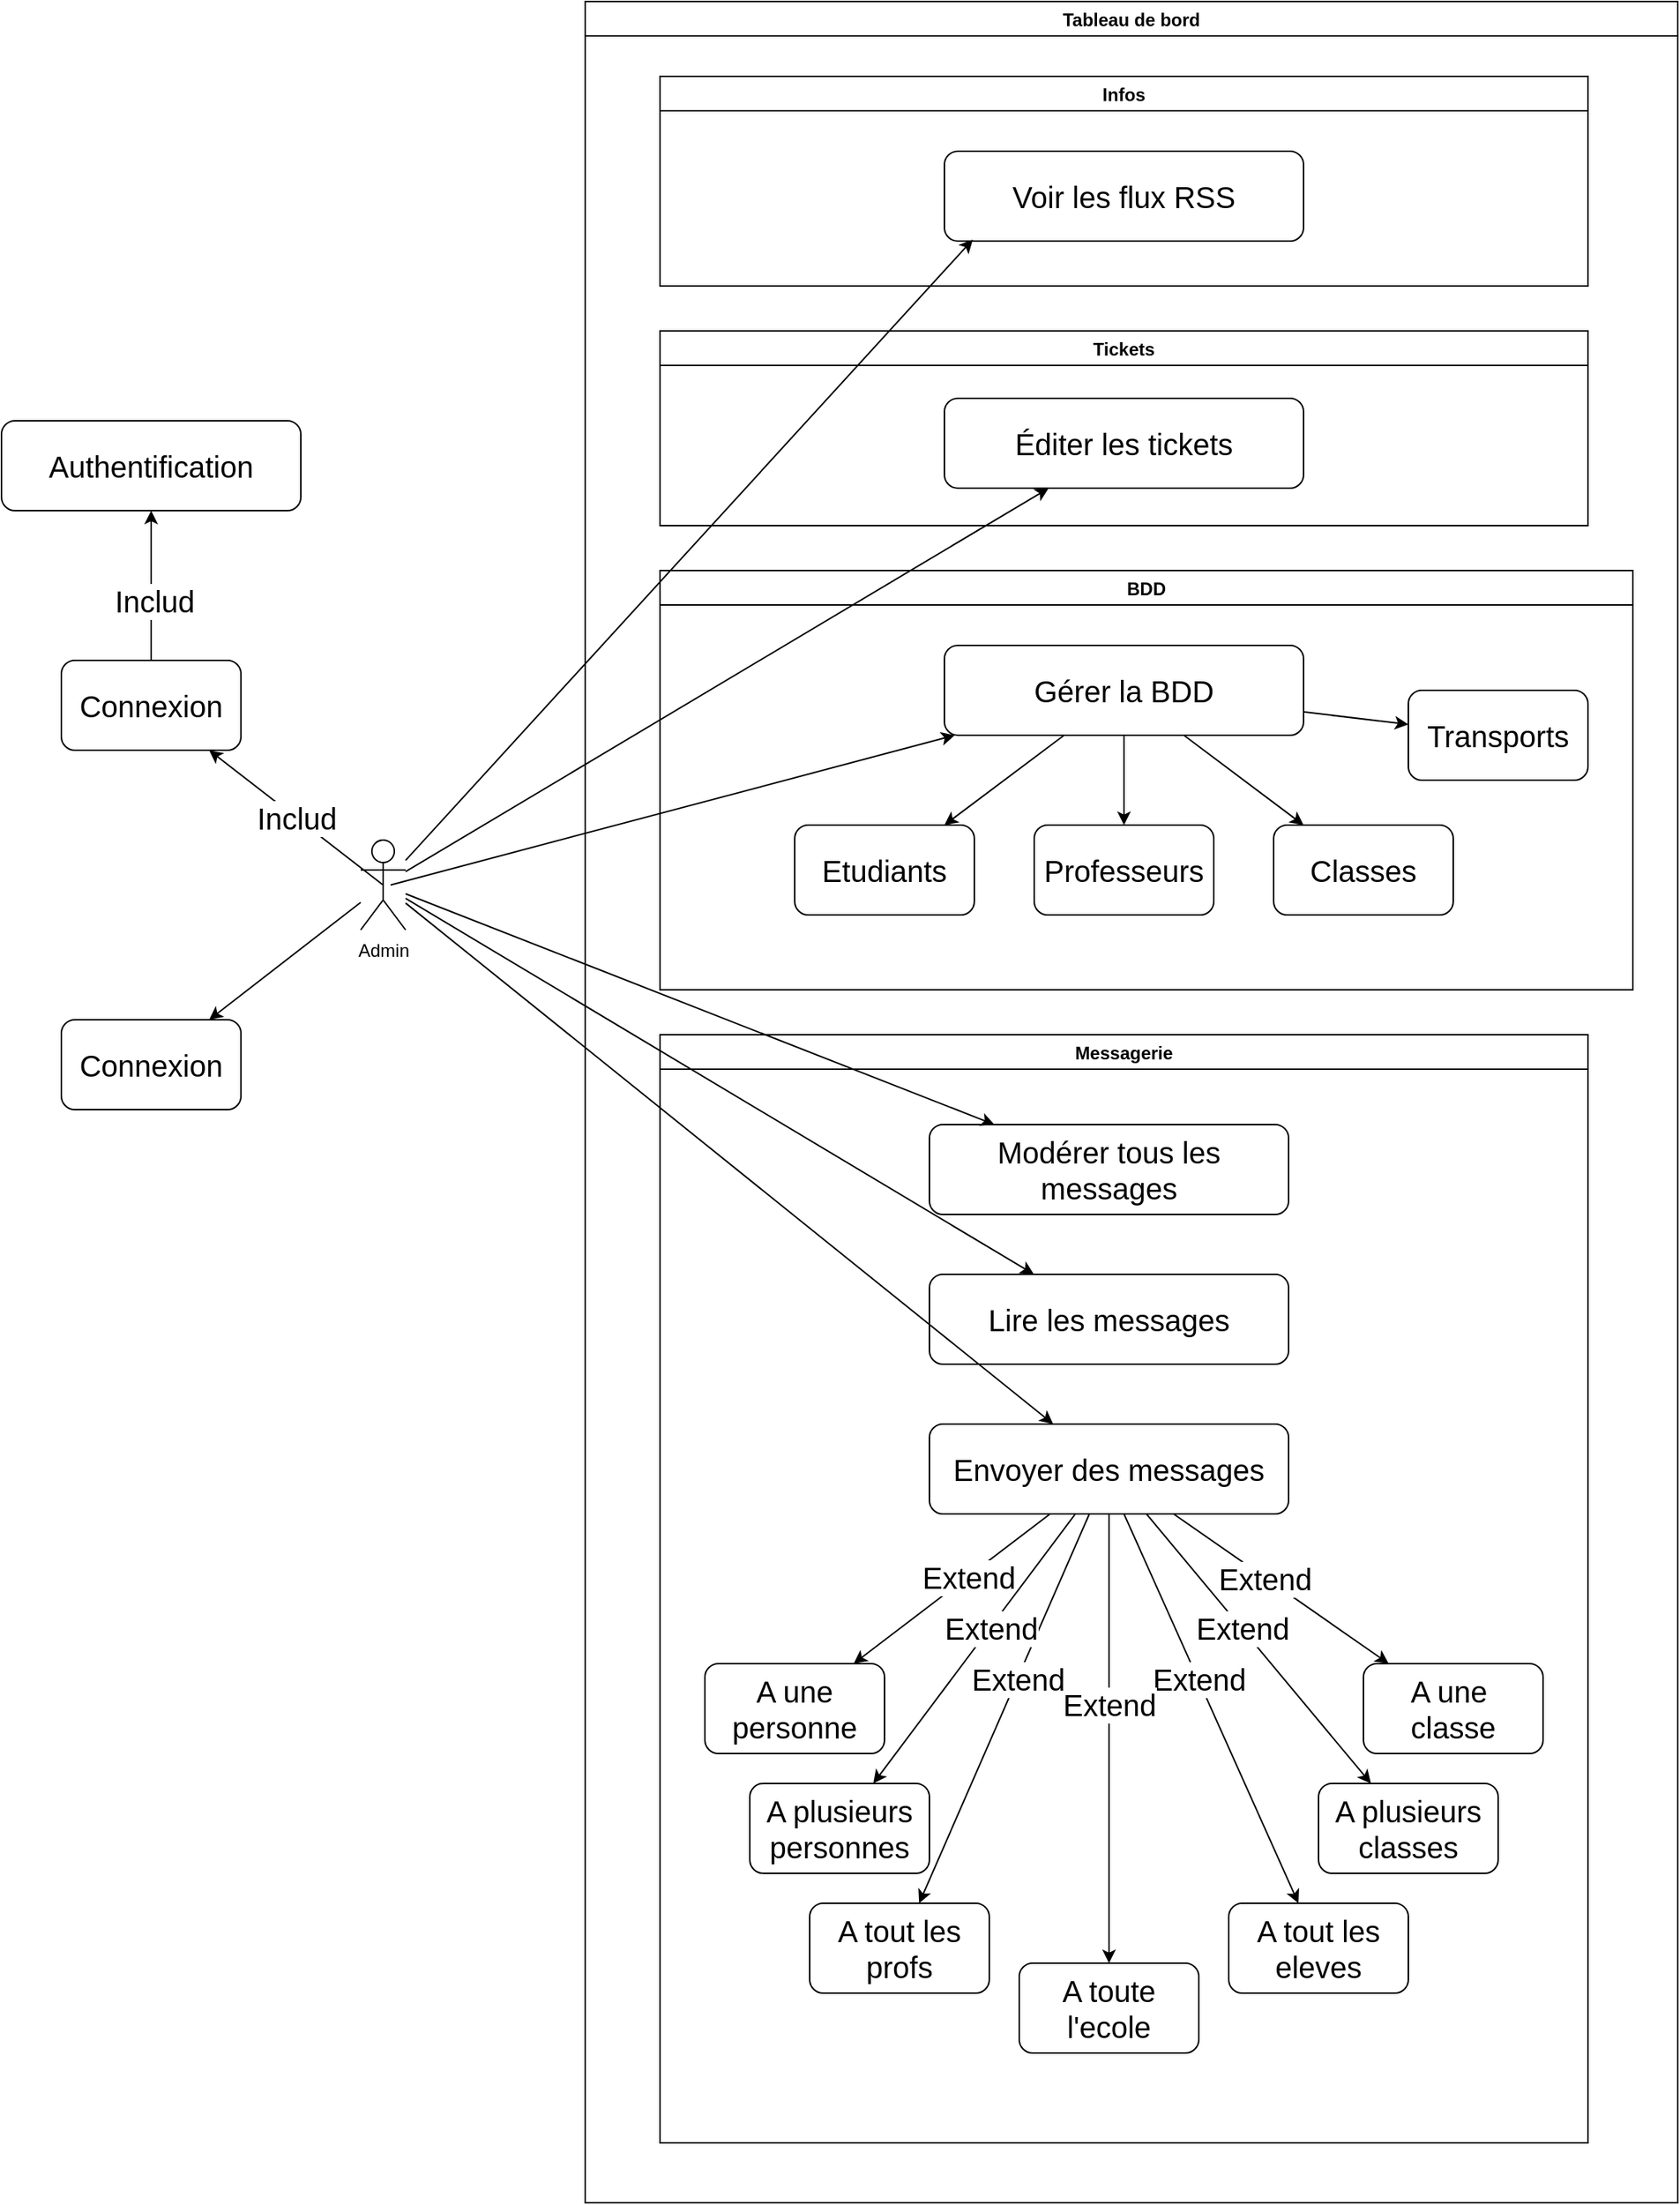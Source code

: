 <mxfile version="20.4.0" type="github">
  <diagram id="BXRtGHbMrKm54WQv6c_G" name="Page-1">
    <mxGraphModel dx="1298" dy="835" grid="1" gridSize="10" guides="1" tooltips="1" connect="1" arrows="1" fold="1" page="1" pageScale="1" pageWidth="827" pageHeight="1169" math="0" shadow="0">
      <root>
        <mxCell id="0" />
        <mxCell id="1" parent="0" />
        <mxCell id="t7ZpOgtnZrypAFFjjD7j-1" value="&lt;div&gt;Admin&lt;/div&gt;" style="shape=umlActor;verticalLabelPosition=bottom;verticalAlign=top;html=1;outlineConnect=0;" parent="1" vertex="1">
          <mxGeometry x="300" y="610" width="30" height="60" as="geometry" />
        </mxCell>
        <mxCell id="t7ZpOgtnZrypAFFjjD7j-8" value="" style="edgeStyle=orthogonalEdgeStyle;rounded=0;orthogonalLoop=1;jettySize=auto;html=1;fontSize=20;" parent="1" source="t7ZpOgtnZrypAFFjjD7j-5" target="t7ZpOgtnZrypAFFjjD7j-7" edge="1">
          <mxGeometry relative="1" as="geometry" />
        </mxCell>
        <mxCell id="t7ZpOgtnZrypAFFjjD7j-11" value="Includ" style="edgeLabel;html=1;align=center;verticalAlign=middle;resizable=0;points=[];fontSize=20;" parent="t7ZpOgtnZrypAFFjjD7j-8" vertex="1" connectable="0">
          <mxGeometry x="-0.2" y="-2" relative="1" as="geometry">
            <mxPoint as="offset" />
          </mxGeometry>
        </mxCell>
        <mxCell id="t7ZpOgtnZrypAFFjjD7j-5" value="&lt;div align=&quot;justify&quot;&gt;&lt;font style=&quot;font-size: 20px;&quot;&gt;Connexion&lt;/font&gt;&lt;/div&gt;" style="rounded=1;whiteSpace=wrap;html=1;fontSize=20;" parent="1" vertex="1">
          <mxGeometry x="100" y="490" width="120" height="60" as="geometry" />
        </mxCell>
        <mxCell id="t7ZpOgtnZrypAFFjjD7j-7" value="&lt;div align=&quot;justify&quot;&gt;Authentification&lt;/div&gt;" style="rounded=1;whiteSpace=wrap;html=1;fontSize=20;" parent="1" vertex="1">
          <mxGeometry x="60" y="330" width="200" height="60" as="geometry" />
        </mxCell>
        <mxCell id="t7ZpOgtnZrypAFFjjD7j-9" value="" style="endArrow=classic;html=1;rounded=0;fontSize=20;exitX=0.5;exitY=0.5;exitDx=0;exitDy=0;exitPerimeter=0;" parent="1" source="t7ZpOgtnZrypAFFjjD7j-1" target="t7ZpOgtnZrypAFFjjD7j-5" edge="1">
          <mxGeometry relative="1" as="geometry">
            <mxPoint x="-40" y="550" as="sourcePoint" />
            <mxPoint x="60" y="550" as="targetPoint" />
          </mxGeometry>
        </mxCell>
        <mxCell id="t7ZpOgtnZrypAFFjjD7j-10" value="Includ" style="edgeLabel;resizable=0;html=1;align=center;verticalAlign=middle;fontSize=20;" parent="t7ZpOgtnZrypAFFjjD7j-9" connectable="0" vertex="1">
          <mxGeometry relative="1" as="geometry" />
        </mxCell>
        <mxCell id="t7ZpOgtnZrypAFFjjD7j-14" value="&lt;div align=&quot;justify&quot;&gt;&lt;font style=&quot;font-size: 20px;&quot;&gt;Connexion&lt;/font&gt;&lt;/div&gt;" style="rounded=1;whiteSpace=wrap;html=1;fontSize=20;" parent="1" vertex="1">
          <mxGeometry x="100" y="730" width="120" height="60" as="geometry" />
        </mxCell>
        <mxCell id="t7ZpOgtnZrypAFFjjD7j-15" value="" style="endArrow=classic;html=1;rounded=0;fontSize=20;" parent="1" source="t7ZpOgtnZrypAFFjjD7j-1" target="t7ZpOgtnZrypAFFjjD7j-14" edge="1">
          <mxGeometry relative="1" as="geometry">
            <mxPoint x="315" y="890" as="sourcePoint" />
            <mxPoint x="60" y="800" as="targetPoint" />
          </mxGeometry>
        </mxCell>
        <mxCell id="t7ZpOgtnZrypAFFjjD7j-17" value="Tableau de bord" style="swimlane;" parent="1" vertex="1">
          <mxGeometry x="450" y="50" width="730" height="1470" as="geometry">
            <mxRectangle x="190" y="220" width="90" height="30" as="alternateBounds" />
          </mxGeometry>
        </mxCell>
        <mxCell id="t7ZpOgtnZrypAFFjjD7j-18" value="Infos" style="swimlane;startSize=23;" parent="t7ZpOgtnZrypAFFjjD7j-17" vertex="1">
          <mxGeometry x="50" y="50" width="620" height="140" as="geometry" />
        </mxCell>
        <mxCell id="t7ZpOgtnZrypAFFjjD7j-32" value="&lt;div align=&quot;center&quot;&gt;Voir les flux RSS&lt;br&gt;&lt;/div&gt;" style="rounded=1;whiteSpace=wrap;html=1;fontSize=20;" parent="t7ZpOgtnZrypAFFjjD7j-18" vertex="1">
          <mxGeometry x="190" y="50" width="240" height="60" as="geometry" />
        </mxCell>
        <mxCell id="t7ZpOgtnZrypAFFjjD7j-21" value="Tickets" style="swimlane;" parent="t7ZpOgtnZrypAFFjjD7j-17" vertex="1">
          <mxGeometry x="50" y="220" width="620" height="130" as="geometry" />
        </mxCell>
        <mxCell id="t7ZpOgtnZrypAFFjjD7j-34" value="Éditer les tickets" style="rounded=1;whiteSpace=wrap;html=1;fontSize=20;" parent="t7ZpOgtnZrypAFFjjD7j-21" vertex="1">
          <mxGeometry x="190" y="45" width="240" height="60" as="geometry" />
        </mxCell>
        <mxCell id="t7ZpOgtnZrypAFFjjD7j-24" value="BDD" style="swimlane;" parent="t7ZpOgtnZrypAFFjjD7j-17" vertex="1">
          <mxGeometry x="50" y="380" width="650" height="280" as="geometry" />
        </mxCell>
        <mxCell id="t7ZpOgtnZrypAFFjjD7j-35" value="Gérer la BDD" style="rounded=1;whiteSpace=wrap;html=1;fontSize=20;" parent="t7ZpOgtnZrypAFFjjD7j-24" vertex="1">
          <mxGeometry x="190" y="50" width="240" height="60" as="geometry" />
        </mxCell>
        <mxCell id="t7ZpOgtnZrypAFFjjD7j-36" value="Etudiants" style="rounded=1;whiteSpace=wrap;html=1;fontSize=20;" parent="t7ZpOgtnZrypAFFjjD7j-24" vertex="1">
          <mxGeometry x="90" y="170" width="120" height="60" as="geometry" />
        </mxCell>
        <mxCell id="t7ZpOgtnZrypAFFjjD7j-37" value="Professeurs" style="rounded=1;whiteSpace=wrap;html=1;fontSize=20;" parent="t7ZpOgtnZrypAFFjjD7j-24" vertex="1">
          <mxGeometry x="250" y="170" width="120" height="60" as="geometry" />
        </mxCell>
        <mxCell id="t7ZpOgtnZrypAFFjjD7j-38" value="Classes" style="rounded=1;whiteSpace=wrap;html=1;fontSize=20;" parent="t7ZpOgtnZrypAFFjjD7j-24" vertex="1">
          <mxGeometry x="410" y="170" width="120" height="60" as="geometry" />
        </mxCell>
        <mxCell id="t7ZpOgtnZrypAFFjjD7j-57" value="" style="endArrow=classic;html=1;rounded=0;fontSize=20;" parent="t7ZpOgtnZrypAFFjjD7j-24" source="t7ZpOgtnZrypAFFjjD7j-35" target="t7ZpOgtnZrypAFFjjD7j-36" edge="1">
          <mxGeometry width="50" height="50" relative="1" as="geometry">
            <mxPoint x="60" y="390" as="sourcePoint" />
            <mxPoint x="110" y="340" as="targetPoint" />
          </mxGeometry>
        </mxCell>
        <mxCell id="t7ZpOgtnZrypAFFjjD7j-59" value="" style="endArrow=classic;html=1;rounded=0;fontSize=20;" parent="t7ZpOgtnZrypAFFjjD7j-24" source="t7ZpOgtnZrypAFFjjD7j-35" target="t7ZpOgtnZrypAFFjjD7j-38" edge="1">
          <mxGeometry width="50" height="50" relative="1" as="geometry">
            <mxPoint x="290" y="130" as="sourcePoint" />
            <mxPoint x="210" y="190" as="targetPoint" />
          </mxGeometry>
        </mxCell>
        <mxCell id="t7ZpOgtnZrypAFFjjD7j-58" value="" style="endArrow=classic;html=1;rounded=0;fontSize=20;" parent="t7ZpOgtnZrypAFFjjD7j-24" source="t7ZpOgtnZrypAFFjjD7j-35" target="t7ZpOgtnZrypAFFjjD7j-37" edge="1">
          <mxGeometry width="50" height="50" relative="1" as="geometry">
            <mxPoint x="280" y="120" as="sourcePoint" />
            <mxPoint x="200" y="180" as="targetPoint" />
          </mxGeometry>
        </mxCell>
        <mxCell id="vC8OCL3-nV7OYmiPZOQB-2" value="Transports" style="rounded=1;whiteSpace=wrap;html=1;fontSize=20;" vertex="1" parent="t7ZpOgtnZrypAFFjjD7j-24">
          <mxGeometry x="500" y="80" width="120" height="60" as="geometry" />
        </mxCell>
        <mxCell id="vC8OCL3-nV7OYmiPZOQB-3" value="" style="endArrow=classic;html=1;rounded=0;fontSize=20;" edge="1" parent="t7ZpOgtnZrypAFFjjD7j-24" source="t7ZpOgtnZrypAFFjjD7j-35" target="vC8OCL3-nV7OYmiPZOQB-2">
          <mxGeometry width="50" height="50" relative="1" as="geometry">
            <mxPoint x="360" y="120" as="sourcePoint" />
            <mxPoint x="440" y="180" as="targetPoint" />
          </mxGeometry>
        </mxCell>
        <mxCell id="t7ZpOgtnZrypAFFjjD7j-29" value="Messagerie" style="swimlane;startSize=23;" parent="t7ZpOgtnZrypAFFjjD7j-17" vertex="1">
          <mxGeometry x="50" y="690" width="620" height="740" as="geometry" />
        </mxCell>
        <mxCell id="t7ZpOgtnZrypAFFjjD7j-39" value="Modérer tous les messages" style="rounded=1;whiteSpace=wrap;html=1;fontSize=20;" parent="t7ZpOgtnZrypAFFjjD7j-29" vertex="1">
          <mxGeometry x="180" y="60" width="240" height="60" as="geometry" />
        </mxCell>
        <mxCell id="t7ZpOgtnZrypAFFjjD7j-40" value="Lire les messages" style="rounded=1;whiteSpace=wrap;html=1;fontSize=20;" parent="t7ZpOgtnZrypAFFjjD7j-29" vertex="1">
          <mxGeometry x="180" y="160" width="240" height="60" as="geometry" />
        </mxCell>
        <mxCell id="t7ZpOgtnZrypAFFjjD7j-41" value="Envoyer des messages" style="rounded=1;whiteSpace=wrap;html=1;fontSize=20;" parent="t7ZpOgtnZrypAFFjjD7j-29" vertex="1">
          <mxGeometry x="180" y="260" width="240" height="60" as="geometry" />
        </mxCell>
        <mxCell id="t7ZpOgtnZrypAFFjjD7j-43" value="A une personne" style="rounded=1;whiteSpace=wrap;html=1;fontSize=20;" parent="t7ZpOgtnZrypAFFjjD7j-29" vertex="1">
          <mxGeometry x="30" y="420" width="120" height="60" as="geometry" />
        </mxCell>
        <mxCell id="t7ZpOgtnZrypAFFjjD7j-44" value="A plusieurs personnes" style="rounded=1;whiteSpace=wrap;html=1;fontSize=20;" parent="t7ZpOgtnZrypAFFjjD7j-29" vertex="1">
          <mxGeometry x="60" y="500" width="120" height="60" as="geometry" />
        </mxCell>
        <mxCell id="t7ZpOgtnZrypAFFjjD7j-45" value="A une&amp;nbsp; classe" style="rounded=1;whiteSpace=wrap;html=1;fontSize=20;" parent="t7ZpOgtnZrypAFFjjD7j-29" vertex="1">
          <mxGeometry x="470" y="420" width="120" height="60" as="geometry" />
        </mxCell>
        <mxCell id="t7ZpOgtnZrypAFFjjD7j-46" value="A plusieurs classes" style="rounded=1;whiteSpace=wrap;html=1;fontSize=20;" parent="t7ZpOgtnZrypAFFjjD7j-29" vertex="1">
          <mxGeometry x="440" y="500" width="120" height="60" as="geometry" />
        </mxCell>
        <mxCell id="t7ZpOgtnZrypAFFjjD7j-47" value="A tout les eleves" style="rounded=1;whiteSpace=wrap;html=1;fontSize=20;" parent="t7ZpOgtnZrypAFFjjD7j-29" vertex="1">
          <mxGeometry x="380" y="580" width="120" height="60" as="geometry" />
        </mxCell>
        <mxCell id="t7ZpOgtnZrypAFFjjD7j-48" value="A toute l&#39;ecole" style="rounded=1;whiteSpace=wrap;html=1;fontSize=20;" parent="t7ZpOgtnZrypAFFjjD7j-29" vertex="1">
          <mxGeometry x="240" y="620" width="120" height="60" as="geometry" />
        </mxCell>
        <mxCell id="t7ZpOgtnZrypAFFjjD7j-49" value="A tout les profs" style="rounded=1;whiteSpace=wrap;html=1;fontSize=20;" parent="t7ZpOgtnZrypAFFjjD7j-29" vertex="1">
          <mxGeometry x="100" y="580" width="120" height="60" as="geometry" />
        </mxCell>
        <mxCell id="t7ZpOgtnZrypAFFjjD7j-60" value="" style="endArrow=classic;html=1;rounded=0;fontSize=20;" parent="t7ZpOgtnZrypAFFjjD7j-29" source="t7ZpOgtnZrypAFFjjD7j-41" target="t7ZpOgtnZrypAFFjjD7j-43" edge="1">
          <mxGeometry width="50" height="50" relative="1" as="geometry">
            <mxPoint x="60" y="580" as="sourcePoint" />
            <mxPoint x="110" y="530" as="targetPoint" />
          </mxGeometry>
        </mxCell>
        <mxCell id="t7ZpOgtnZrypAFFjjD7j-61" value="&lt;div&gt;Extend&lt;/div&gt;" style="edgeLabel;html=1;align=center;verticalAlign=middle;resizable=0;points=[];fontSize=20;" parent="t7ZpOgtnZrypAFFjjD7j-60" vertex="1" connectable="0">
          <mxGeometry x="-0.155" relative="1" as="geometry">
            <mxPoint as="offset" />
          </mxGeometry>
        </mxCell>
        <mxCell id="t7ZpOgtnZrypAFFjjD7j-72" value="" style="endArrow=classic;html=1;rounded=0;fontSize=20;" parent="t7ZpOgtnZrypAFFjjD7j-29" source="t7ZpOgtnZrypAFFjjD7j-41" target="t7ZpOgtnZrypAFFjjD7j-45" edge="1">
          <mxGeometry width="50" height="50" relative="1" as="geometry">
            <mxPoint x="320.625" y="380" as="sourcePoint" />
            <mxPoint x="189.375" y="480" as="targetPoint" />
          </mxGeometry>
        </mxCell>
        <mxCell id="t7ZpOgtnZrypAFFjjD7j-73" value="&lt;div&gt;Extend&lt;/div&gt;" style="edgeLabel;html=1;align=center;verticalAlign=middle;resizable=0;points=[];fontSize=20;" parent="t7ZpOgtnZrypAFFjjD7j-72" vertex="1" connectable="0">
          <mxGeometry x="-0.155" relative="1" as="geometry">
            <mxPoint as="offset" />
          </mxGeometry>
        </mxCell>
        <mxCell id="t7ZpOgtnZrypAFFjjD7j-70" value="" style="endArrow=classic;html=1;rounded=0;fontSize=20;" parent="t7ZpOgtnZrypAFFjjD7j-29" source="t7ZpOgtnZrypAFFjjD7j-41" target="t7ZpOgtnZrypAFFjjD7j-46" edge="1">
          <mxGeometry width="50" height="50" relative="1" as="geometry">
            <mxPoint x="310.625" y="370" as="sourcePoint" />
            <mxPoint x="179.375" y="470" as="targetPoint" />
          </mxGeometry>
        </mxCell>
        <mxCell id="t7ZpOgtnZrypAFFjjD7j-71" value="&lt;div&gt;Extend&lt;/div&gt;" style="edgeLabel;html=1;align=center;verticalAlign=middle;resizable=0;points=[];fontSize=20;" parent="t7ZpOgtnZrypAFFjjD7j-70" vertex="1" connectable="0">
          <mxGeometry x="-0.155" relative="1" as="geometry">
            <mxPoint as="offset" />
          </mxGeometry>
        </mxCell>
        <mxCell id="t7ZpOgtnZrypAFFjjD7j-68" value="" style="endArrow=classic;html=1;rounded=0;fontSize=20;" parent="t7ZpOgtnZrypAFFjjD7j-29" target="t7ZpOgtnZrypAFFjjD7j-47" edge="1">
          <mxGeometry width="50" height="50" relative="1" as="geometry">
            <mxPoint x="310" y="320" as="sourcePoint" />
            <mxPoint x="169.375" y="460" as="targetPoint" />
          </mxGeometry>
        </mxCell>
        <mxCell id="t7ZpOgtnZrypAFFjjD7j-69" value="&lt;div&gt;Extend&lt;/div&gt;" style="edgeLabel;html=1;align=center;verticalAlign=middle;resizable=0;points=[];fontSize=20;" parent="t7ZpOgtnZrypAFFjjD7j-68" vertex="1" connectable="0">
          <mxGeometry x="-0.155" relative="1" as="geometry">
            <mxPoint as="offset" />
          </mxGeometry>
        </mxCell>
        <mxCell id="t7ZpOgtnZrypAFFjjD7j-66" value="" style="endArrow=classic;html=1;rounded=0;fontSize=20;" parent="t7ZpOgtnZrypAFFjjD7j-29" source="t7ZpOgtnZrypAFFjjD7j-41" target="t7ZpOgtnZrypAFFjjD7j-48" edge="1">
          <mxGeometry width="50" height="50" relative="1" as="geometry">
            <mxPoint x="290.625" y="350" as="sourcePoint" />
            <mxPoint x="159.375" y="450" as="targetPoint" />
          </mxGeometry>
        </mxCell>
        <mxCell id="t7ZpOgtnZrypAFFjjD7j-67" value="&lt;div&gt;Extend&lt;/div&gt;" style="edgeLabel;html=1;align=center;verticalAlign=middle;resizable=0;points=[];fontSize=20;" parent="t7ZpOgtnZrypAFFjjD7j-66" vertex="1" connectable="0">
          <mxGeometry x="-0.155" relative="1" as="geometry">
            <mxPoint as="offset" />
          </mxGeometry>
        </mxCell>
        <mxCell id="t7ZpOgtnZrypAFFjjD7j-64" value="" style="endArrow=classic;html=1;rounded=0;fontSize=20;" parent="t7ZpOgtnZrypAFFjjD7j-29" source="t7ZpOgtnZrypAFFjjD7j-41" target="t7ZpOgtnZrypAFFjjD7j-49" edge="1">
          <mxGeometry width="50" height="50" relative="1" as="geometry">
            <mxPoint x="280.625" y="340" as="sourcePoint" />
            <mxPoint x="149.375" y="440" as="targetPoint" />
          </mxGeometry>
        </mxCell>
        <mxCell id="t7ZpOgtnZrypAFFjjD7j-65" value="&lt;div&gt;Extend&lt;/div&gt;" style="edgeLabel;html=1;align=center;verticalAlign=middle;resizable=0;points=[];fontSize=20;" parent="t7ZpOgtnZrypAFFjjD7j-64" vertex="1" connectable="0">
          <mxGeometry x="-0.155" relative="1" as="geometry">
            <mxPoint as="offset" />
          </mxGeometry>
        </mxCell>
        <mxCell id="t7ZpOgtnZrypAFFjjD7j-62" value="" style="endArrow=classic;html=1;rounded=0;fontSize=20;" parent="t7ZpOgtnZrypAFFjjD7j-29" source="t7ZpOgtnZrypAFFjjD7j-41" target="t7ZpOgtnZrypAFFjjD7j-44" edge="1">
          <mxGeometry width="50" height="50" relative="1" as="geometry">
            <mxPoint x="270.625" y="330" as="sourcePoint" />
            <mxPoint x="139.375" y="430" as="targetPoint" />
          </mxGeometry>
        </mxCell>
        <mxCell id="t7ZpOgtnZrypAFFjjD7j-63" value="&lt;div&gt;Extend&lt;/div&gt;" style="edgeLabel;html=1;align=center;verticalAlign=middle;resizable=0;points=[];fontSize=20;" parent="t7ZpOgtnZrypAFFjjD7j-62" vertex="1" connectable="0">
          <mxGeometry x="-0.155" relative="1" as="geometry">
            <mxPoint as="offset" />
          </mxGeometry>
        </mxCell>
        <mxCell id="t7ZpOgtnZrypAFFjjD7j-51" value="" style="endArrow=classic;html=1;rounded=0;fontSize=20;entryX=0.079;entryY=0.983;entryDx=0;entryDy=0;entryPerimeter=0;" parent="1" source="t7ZpOgtnZrypAFFjjD7j-1" target="t7ZpOgtnZrypAFFjjD7j-32" edge="1">
          <mxGeometry width="50" height="50" relative="1" as="geometry">
            <mxPoint x="580" y="460" as="sourcePoint" />
            <mxPoint x="630" y="410" as="targetPoint" />
          </mxGeometry>
        </mxCell>
        <mxCell id="t7ZpOgtnZrypAFFjjD7j-52" value="" style="endArrow=classic;html=1;rounded=0;fontSize=20;" parent="1" source="t7ZpOgtnZrypAFFjjD7j-1" target="t7ZpOgtnZrypAFFjjD7j-34" edge="1">
          <mxGeometry width="50" height="50" relative="1" as="geometry">
            <mxPoint x="340" y="633.589" as="sourcePoint" />
            <mxPoint x="718.96" y="218.98" as="targetPoint" />
          </mxGeometry>
        </mxCell>
        <mxCell id="t7ZpOgtnZrypAFFjjD7j-53" value="" style="endArrow=classic;html=1;rounded=0;fontSize=20;" parent="1" target="t7ZpOgtnZrypAFFjjD7j-35" edge="1">
          <mxGeometry width="50" height="50" relative="1" as="geometry">
            <mxPoint x="320" y="640" as="sourcePoint" />
            <mxPoint x="728.96" y="228.98" as="targetPoint" />
          </mxGeometry>
        </mxCell>
        <mxCell id="t7ZpOgtnZrypAFFjjD7j-54" value="" style="endArrow=classic;html=1;rounded=0;fontSize=20;" parent="1" source="t7ZpOgtnZrypAFFjjD7j-1" target="t7ZpOgtnZrypAFFjjD7j-39" edge="1">
          <mxGeometry width="50" height="50" relative="1" as="geometry">
            <mxPoint x="360" y="653.589" as="sourcePoint" />
            <mxPoint x="738.96" y="238.98" as="targetPoint" />
          </mxGeometry>
        </mxCell>
        <mxCell id="t7ZpOgtnZrypAFFjjD7j-55" value="" style="endArrow=classic;html=1;rounded=0;fontSize=20;" parent="1" source="t7ZpOgtnZrypAFFjjD7j-1" target="t7ZpOgtnZrypAFFjjD7j-40" edge="1">
          <mxGeometry width="50" height="50" relative="1" as="geometry">
            <mxPoint x="370" y="663.589" as="sourcePoint" />
            <mxPoint x="710" y="970" as="targetPoint" />
          </mxGeometry>
        </mxCell>
        <mxCell id="t7ZpOgtnZrypAFFjjD7j-56" value="" style="endArrow=classic;html=1;rounded=0;fontSize=20;" parent="1" source="t7ZpOgtnZrypAFFjjD7j-1" target="t7ZpOgtnZrypAFFjjD7j-41" edge="1">
          <mxGeometry width="50" height="50" relative="1" as="geometry">
            <mxPoint x="380" y="673.589" as="sourcePoint" />
            <mxPoint x="710" y="1070" as="targetPoint" />
          </mxGeometry>
        </mxCell>
      </root>
    </mxGraphModel>
  </diagram>
</mxfile>
